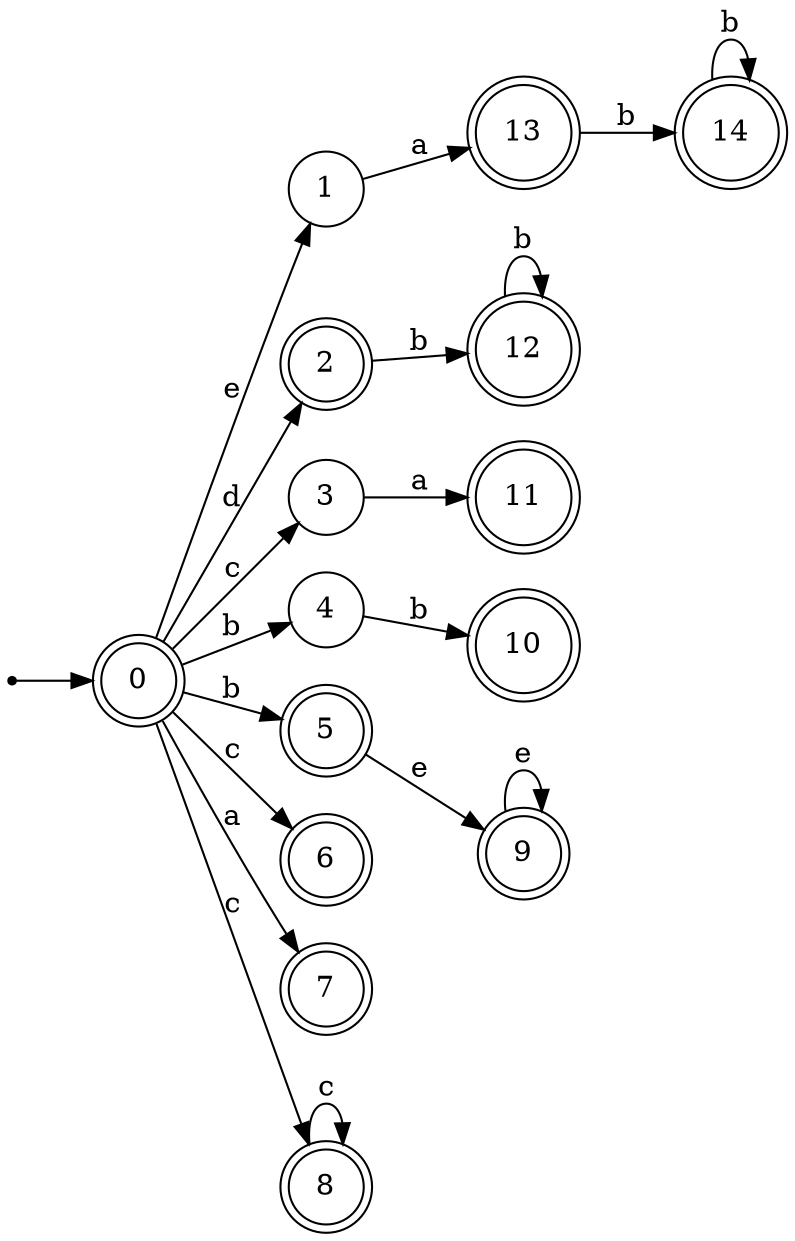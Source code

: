 digraph finite_state_machine {
rankdir=LR;
size="20,20";
node [shape = point]; "dummy0"
node [shape = doublecircle]; "0";"dummy0" -> "0";
node [shape = circle]; "1";
node [shape = doublecircle]; "2";node [shape = circle]; "3";
node [shape = circle]; "4";
node [shape = doublecircle]; "5";node [shape = doublecircle]; "6";node [shape = doublecircle]; "7";node [shape = doublecircle]; "8";node [shape = doublecircle]; "9";node [shape = doublecircle]; "10";node [shape = doublecircle]; "11";node [shape = doublecircle]; "12";node [shape = doublecircle]; "13";node [shape = doublecircle]; "14";"0" -> "1" [label = "e"];
 "0" -> "2" [label = "d"];
 "0" -> "8" [label = "c"];
 "0" -> "3" [label = "c"];
 "0" -> "6" [label = "c"];
 "0" -> "4" [label = "b"];
 "0" -> "5" [label = "b"];
 "0" -> "7" [label = "a"];
 "8" -> "8" [label = "c"];
 "5" -> "9" [label = "e"];
 "9" -> "9" [label = "e"];
 "4" -> "10" [label = "b"];
 "3" -> "11" [label = "a"];
 "2" -> "12" [label = "b"];
 "12" -> "12" [label = "b"];
 "1" -> "13" [label = "a"];
 "13" -> "14" [label = "b"];
 "14" -> "14" [label = "b"];
 }
